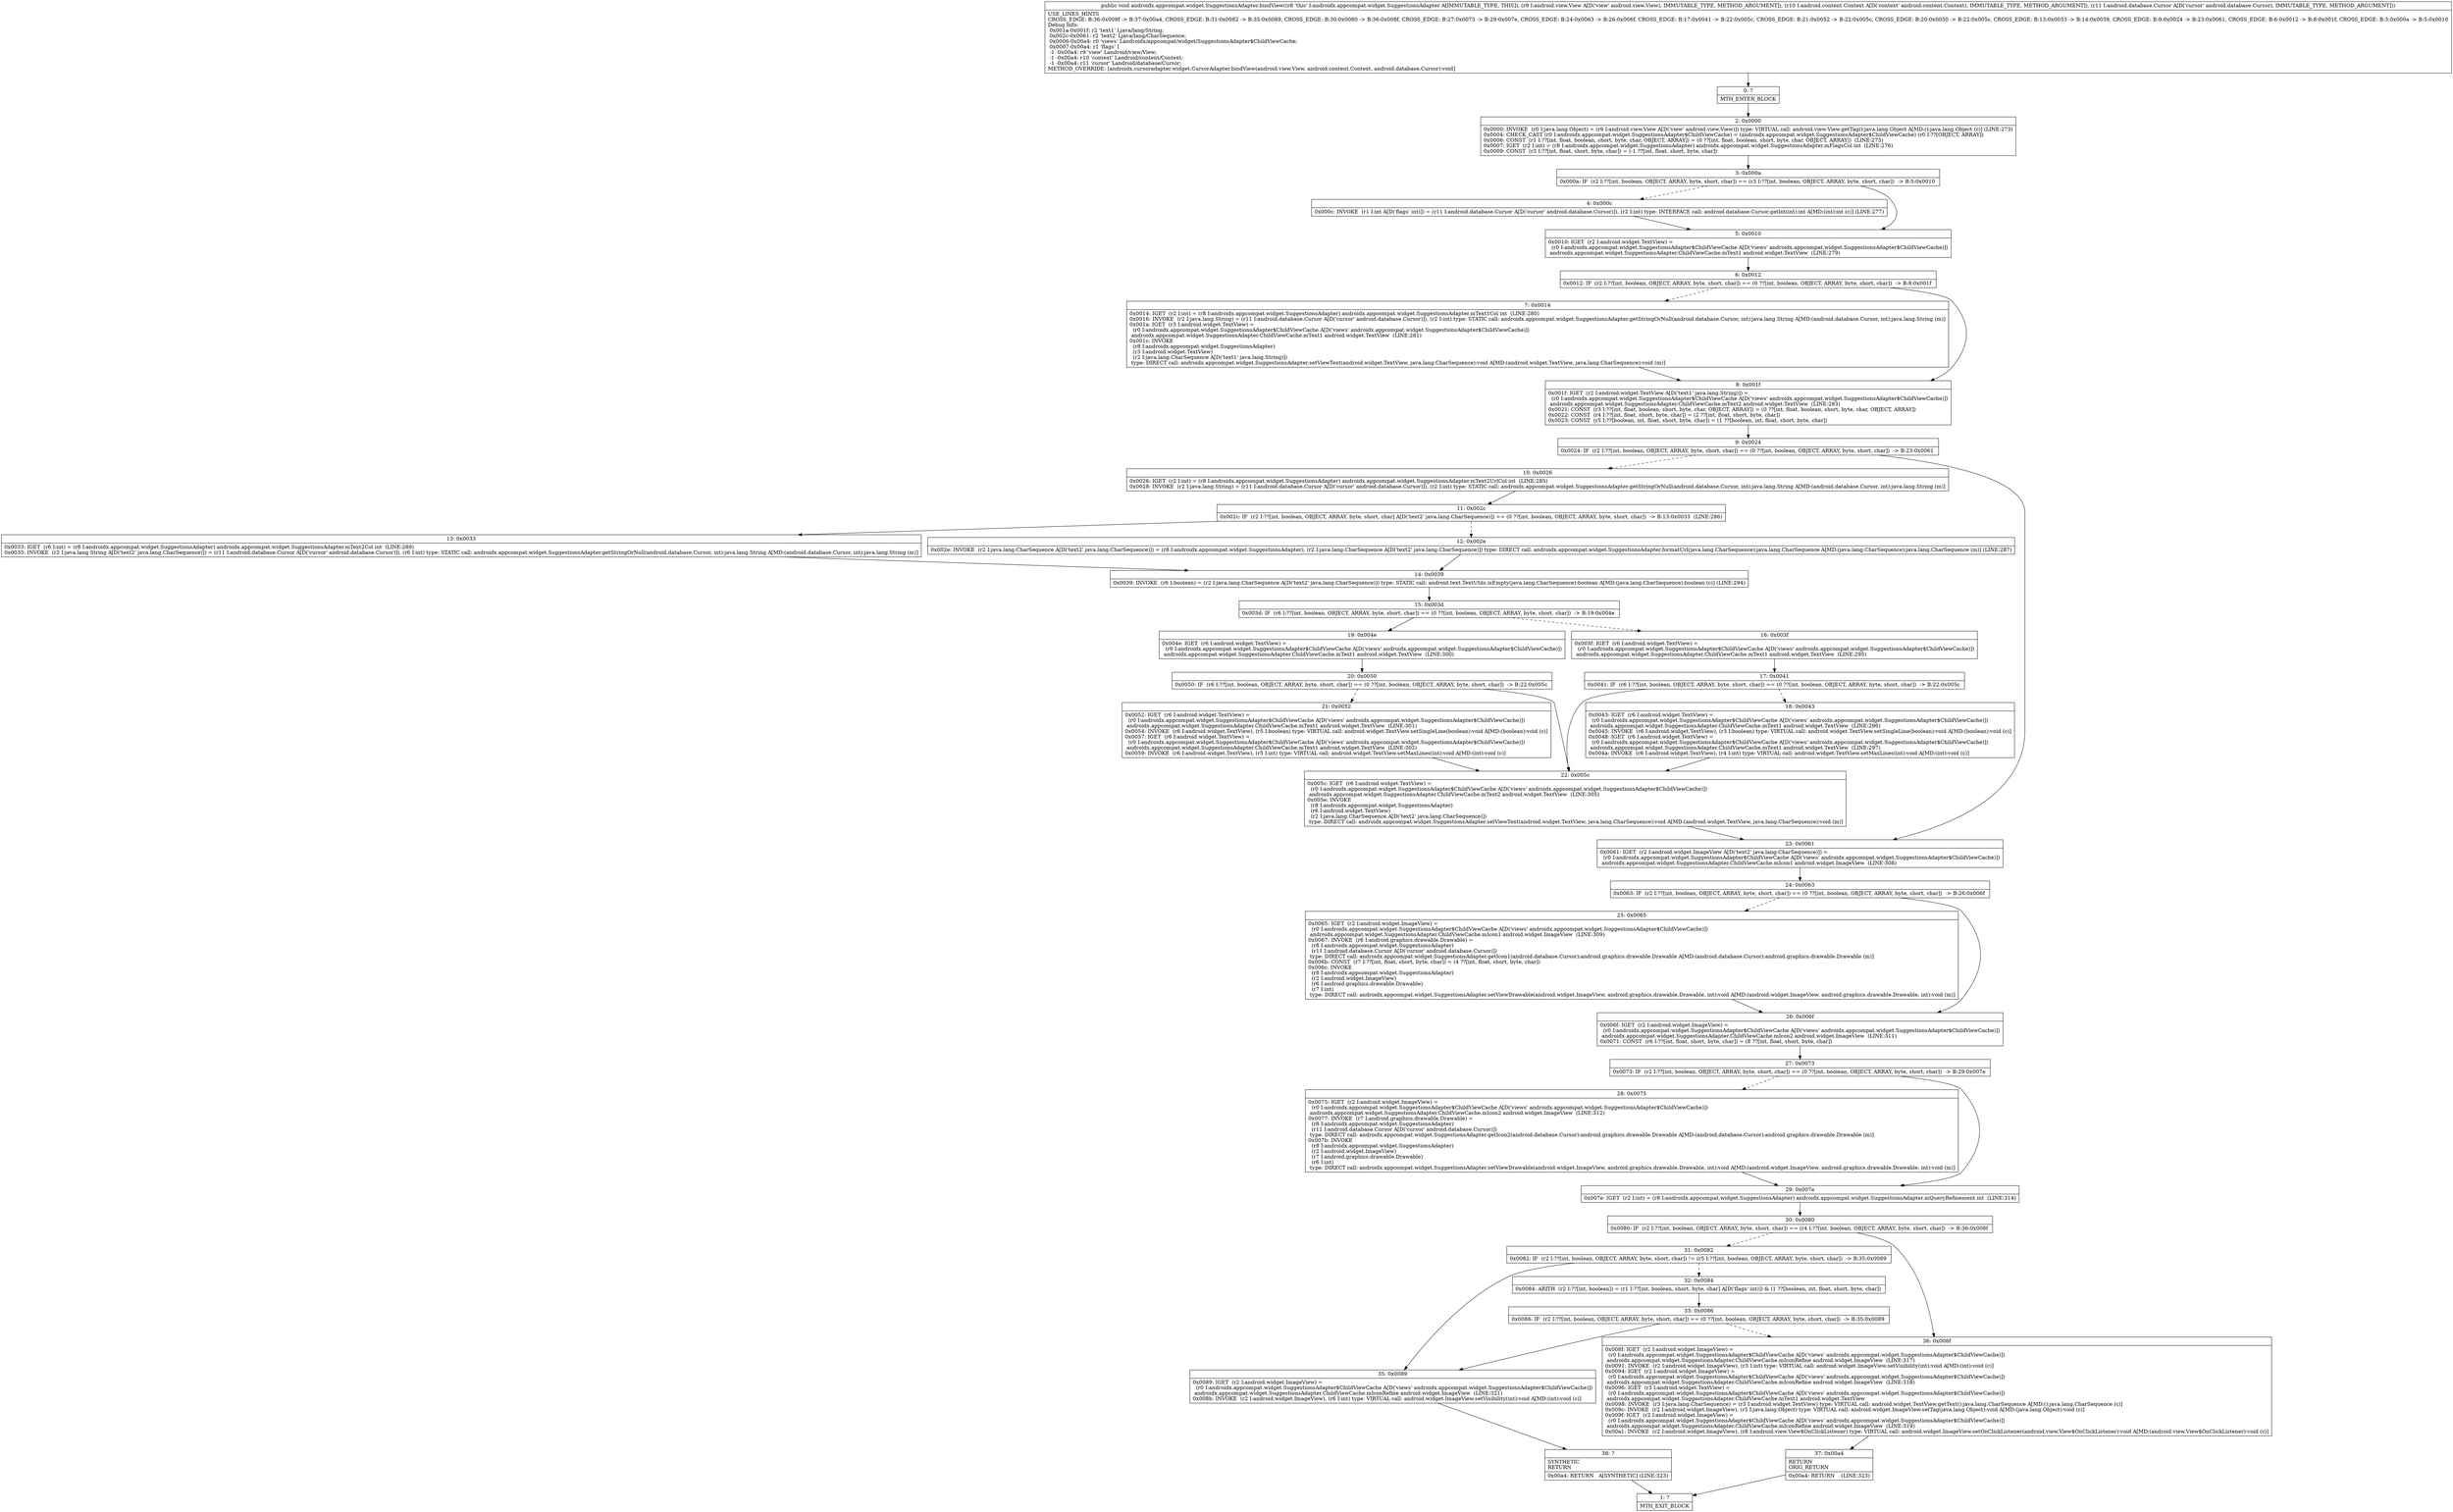 digraph "CFG forandroidx.appcompat.widget.SuggestionsAdapter.bindView(Landroid\/view\/View;Landroid\/content\/Context;Landroid\/database\/Cursor;)V" {
Node_0 [shape=record,label="{0\:\ ?|MTH_ENTER_BLOCK\l}"];
Node_2 [shape=record,label="{2\:\ 0x0000|0x0000: INVOKE  (r0 I:java.lang.Object) = (r9 I:android.view.View A[D('view' android.view.View)]) type: VIRTUAL call: android.view.View.getTag():java.lang.Object A[MD:():java.lang.Object (c)] (LINE:273)\l0x0004: CHECK_CAST (r0 I:androidx.appcompat.widget.SuggestionsAdapter$ChildViewCache) = (androidx.appcompat.widget.SuggestionsAdapter$ChildViewCache) (r0 I:??[OBJECT, ARRAY]) \l0x0006: CONST  (r1 I:??[int, float, boolean, short, byte, char, OBJECT, ARRAY]) = (0 ??[int, float, boolean, short, byte, char, OBJECT, ARRAY])  (LINE:275)\l0x0007: IGET  (r2 I:int) = (r8 I:androidx.appcompat.widget.SuggestionsAdapter) androidx.appcompat.widget.SuggestionsAdapter.mFlagsCol int  (LINE:276)\l0x0009: CONST  (r3 I:??[int, float, short, byte, char]) = (\-1 ??[int, float, short, byte, char]) \l}"];
Node_3 [shape=record,label="{3\:\ 0x000a|0x000a: IF  (r2 I:??[int, boolean, OBJECT, ARRAY, byte, short, char]) == (r3 I:??[int, boolean, OBJECT, ARRAY, byte, short, char])  \-\> B:5:0x0010 \l}"];
Node_4 [shape=record,label="{4\:\ 0x000c|0x000c: INVOKE  (r1 I:int A[D('flags' int)]) = (r11 I:android.database.Cursor A[D('cursor' android.database.Cursor)]), (r2 I:int) type: INTERFACE call: android.database.Cursor.getInt(int):int A[MD:(int):int (c)] (LINE:277)\l}"];
Node_5 [shape=record,label="{5\:\ 0x0010|0x0010: IGET  (r2 I:android.widget.TextView) = \l  (r0 I:androidx.appcompat.widget.SuggestionsAdapter$ChildViewCache A[D('views' androidx.appcompat.widget.SuggestionsAdapter$ChildViewCache)])\l androidx.appcompat.widget.SuggestionsAdapter.ChildViewCache.mText1 android.widget.TextView  (LINE:279)\l}"];
Node_6 [shape=record,label="{6\:\ 0x0012|0x0012: IF  (r2 I:??[int, boolean, OBJECT, ARRAY, byte, short, char]) == (0 ??[int, boolean, OBJECT, ARRAY, byte, short, char])  \-\> B:8:0x001f \l}"];
Node_7 [shape=record,label="{7\:\ 0x0014|0x0014: IGET  (r2 I:int) = (r8 I:androidx.appcompat.widget.SuggestionsAdapter) androidx.appcompat.widget.SuggestionsAdapter.mText1Col int  (LINE:280)\l0x0016: INVOKE  (r2 I:java.lang.String) = (r11 I:android.database.Cursor A[D('cursor' android.database.Cursor)]), (r2 I:int) type: STATIC call: androidx.appcompat.widget.SuggestionsAdapter.getStringOrNull(android.database.Cursor, int):java.lang.String A[MD:(android.database.Cursor, int):java.lang.String (m)]\l0x001a: IGET  (r3 I:android.widget.TextView) = \l  (r0 I:androidx.appcompat.widget.SuggestionsAdapter$ChildViewCache A[D('views' androidx.appcompat.widget.SuggestionsAdapter$ChildViewCache)])\l androidx.appcompat.widget.SuggestionsAdapter.ChildViewCache.mText1 android.widget.TextView  (LINE:281)\l0x001c: INVOKE  \l  (r8 I:androidx.appcompat.widget.SuggestionsAdapter)\l  (r3 I:android.widget.TextView)\l  (r2 I:java.lang.CharSequence A[D('text1' java.lang.String)])\l type: DIRECT call: androidx.appcompat.widget.SuggestionsAdapter.setViewText(android.widget.TextView, java.lang.CharSequence):void A[MD:(android.widget.TextView, java.lang.CharSequence):void (m)]\l}"];
Node_8 [shape=record,label="{8\:\ 0x001f|0x001f: IGET  (r2 I:android.widget.TextView A[D('text1' java.lang.String)]) = \l  (r0 I:androidx.appcompat.widget.SuggestionsAdapter$ChildViewCache A[D('views' androidx.appcompat.widget.SuggestionsAdapter$ChildViewCache)])\l androidx.appcompat.widget.SuggestionsAdapter.ChildViewCache.mText2 android.widget.TextView  (LINE:283)\l0x0021: CONST  (r3 I:??[int, float, boolean, short, byte, char, OBJECT, ARRAY]) = (0 ??[int, float, boolean, short, byte, char, OBJECT, ARRAY]) \l0x0022: CONST  (r4 I:??[int, float, short, byte, char]) = (2 ??[int, float, short, byte, char]) \l0x0023: CONST  (r5 I:??[boolean, int, float, short, byte, char]) = (1 ??[boolean, int, float, short, byte, char]) \l}"];
Node_9 [shape=record,label="{9\:\ 0x0024|0x0024: IF  (r2 I:??[int, boolean, OBJECT, ARRAY, byte, short, char]) == (0 ??[int, boolean, OBJECT, ARRAY, byte, short, char])  \-\> B:23:0x0061 \l}"];
Node_10 [shape=record,label="{10\:\ 0x0026|0x0026: IGET  (r2 I:int) = (r8 I:androidx.appcompat.widget.SuggestionsAdapter) androidx.appcompat.widget.SuggestionsAdapter.mText2UrlCol int  (LINE:285)\l0x0028: INVOKE  (r2 I:java.lang.String) = (r11 I:android.database.Cursor A[D('cursor' android.database.Cursor)]), (r2 I:int) type: STATIC call: androidx.appcompat.widget.SuggestionsAdapter.getStringOrNull(android.database.Cursor, int):java.lang.String A[MD:(android.database.Cursor, int):java.lang.String (m)]\l}"];
Node_11 [shape=record,label="{11\:\ 0x002c|0x002c: IF  (r2 I:??[int, boolean, OBJECT, ARRAY, byte, short, char] A[D('text2' java.lang.CharSequence)]) == (0 ??[int, boolean, OBJECT, ARRAY, byte, short, char])  \-\> B:13:0x0033  (LINE:286)\l}"];
Node_12 [shape=record,label="{12\:\ 0x002e|0x002e: INVOKE  (r2 I:java.lang.CharSequence A[D('text2' java.lang.CharSequence)]) = (r8 I:androidx.appcompat.widget.SuggestionsAdapter), (r2 I:java.lang.CharSequence A[D('text2' java.lang.CharSequence)]) type: DIRECT call: androidx.appcompat.widget.SuggestionsAdapter.formatUrl(java.lang.CharSequence):java.lang.CharSequence A[MD:(java.lang.CharSequence):java.lang.CharSequence (m)] (LINE:287)\l}"];
Node_14 [shape=record,label="{14\:\ 0x0039|0x0039: INVOKE  (r6 I:boolean) = (r2 I:java.lang.CharSequence A[D('text2' java.lang.CharSequence)]) type: STATIC call: android.text.TextUtils.isEmpty(java.lang.CharSequence):boolean A[MD:(java.lang.CharSequence):boolean (c)] (LINE:294)\l}"];
Node_15 [shape=record,label="{15\:\ 0x003d|0x003d: IF  (r6 I:??[int, boolean, OBJECT, ARRAY, byte, short, char]) == (0 ??[int, boolean, OBJECT, ARRAY, byte, short, char])  \-\> B:19:0x004e \l}"];
Node_16 [shape=record,label="{16\:\ 0x003f|0x003f: IGET  (r6 I:android.widget.TextView) = \l  (r0 I:androidx.appcompat.widget.SuggestionsAdapter$ChildViewCache A[D('views' androidx.appcompat.widget.SuggestionsAdapter$ChildViewCache)])\l androidx.appcompat.widget.SuggestionsAdapter.ChildViewCache.mText1 android.widget.TextView  (LINE:295)\l}"];
Node_17 [shape=record,label="{17\:\ 0x0041|0x0041: IF  (r6 I:??[int, boolean, OBJECT, ARRAY, byte, short, char]) == (0 ??[int, boolean, OBJECT, ARRAY, byte, short, char])  \-\> B:22:0x005c \l}"];
Node_18 [shape=record,label="{18\:\ 0x0043|0x0043: IGET  (r6 I:android.widget.TextView) = \l  (r0 I:androidx.appcompat.widget.SuggestionsAdapter$ChildViewCache A[D('views' androidx.appcompat.widget.SuggestionsAdapter$ChildViewCache)])\l androidx.appcompat.widget.SuggestionsAdapter.ChildViewCache.mText1 android.widget.TextView  (LINE:296)\l0x0045: INVOKE  (r6 I:android.widget.TextView), (r3 I:boolean) type: VIRTUAL call: android.widget.TextView.setSingleLine(boolean):void A[MD:(boolean):void (c)]\l0x0048: IGET  (r6 I:android.widget.TextView) = \l  (r0 I:androidx.appcompat.widget.SuggestionsAdapter$ChildViewCache A[D('views' androidx.appcompat.widget.SuggestionsAdapter$ChildViewCache)])\l androidx.appcompat.widget.SuggestionsAdapter.ChildViewCache.mText1 android.widget.TextView  (LINE:297)\l0x004a: INVOKE  (r6 I:android.widget.TextView), (r4 I:int) type: VIRTUAL call: android.widget.TextView.setMaxLines(int):void A[MD:(int):void (c)]\l}"];
Node_22 [shape=record,label="{22\:\ 0x005c|0x005c: IGET  (r6 I:android.widget.TextView) = \l  (r0 I:androidx.appcompat.widget.SuggestionsAdapter$ChildViewCache A[D('views' androidx.appcompat.widget.SuggestionsAdapter$ChildViewCache)])\l androidx.appcompat.widget.SuggestionsAdapter.ChildViewCache.mText2 android.widget.TextView  (LINE:305)\l0x005e: INVOKE  \l  (r8 I:androidx.appcompat.widget.SuggestionsAdapter)\l  (r6 I:android.widget.TextView)\l  (r2 I:java.lang.CharSequence A[D('text2' java.lang.CharSequence)])\l type: DIRECT call: androidx.appcompat.widget.SuggestionsAdapter.setViewText(android.widget.TextView, java.lang.CharSequence):void A[MD:(android.widget.TextView, java.lang.CharSequence):void (m)]\l}"];
Node_19 [shape=record,label="{19\:\ 0x004e|0x004e: IGET  (r6 I:android.widget.TextView) = \l  (r0 I:androidx.appcompat.widget.SuggestionsAdapter$ChildViewCache A[D('views' androidx.appcompat.widget.SuggestionsAdapter$ChildViewCache)])\l androidx.appcompat.widget.SuggestionsAdapter.ChildViewCache.mText1 android.widget.TextView  (LINE:300)\l}"];
Node_20 [shape=record,label="{20\:\ 0x0050|0x0050: IF  (r6 I:??[int, boolean, OBJECT, ARRAY, byte, short, char]) == (0 ??[int, boolean, OBJECT, ARRAY, byte, short, char])  \-\> B:22:0x005c \l}"];
Node_21 [shape=record,label="{21\:\ 0x0052|0x0052: IGET  (r6 I:android.widget.TextView) = \l  (r0 I:androidx.appcompat.widget.SuggestionsAdapter$ChildViewCache A[D('views' androidx.appcompat.widget.SuggestionsAdapter$ChildViewCache)])\l androidx.appcompat.widget.SuggestionsAdapter.ChildViewCache.mText1 android.widget.TextView  (LINE:301)\l0x0054: INVOKE  (r6 I:android.widget.TextView), (r5 I:boolean) type: VIRTUAL call: android.widget.TextView.setSingleLine(boolean):void A[MD:(boolean):void (c)]\l0x0057: IGET  (r6 I:android.widget.TextView) = \l  (r0 I:androidx.appcompat.widget.SuggestionsAdapter$ChildViewCache A[D('views' androidx.appcompat.widget.SuggestionsAdapter$ChildViewCache)])\l androidx.appcompat.widget.SuggestionsAdapter.ChildViewCache.mText1 android.widget.TextView  (LINE:302)\l0x0059: INVOKE  (r6 I:android.widget.TextView), (r5 I:int) type: VIRTUAL call: android.widget.TextView.setMaxLines(int):void A[MD:(int):void (c)]\l}"];
Node_13 [shape=record,label="{13\:\ 0x0033|0x0033: IGET  (r6 I:int) = (r8 I:androidx.appcompat.widget.SuggestionsAdapter) androidx.appcompat.widget.SuggestionsAdapter.mText2Col int  (LINE:289)\l0x0035: INVOKE  (r2 I:java.lang.String A[D('text2' java.lang.CharSequence)]) = (r11 I:android.database.Cursor A[D('cursor' android.database.Cursor)]), (r6 I:int) type: STATIC call: androidx.appcompat.widget.SuggestionsAdapter.getStringOrNull(android.database.Cursor, int):java.lang.String A[MD:(android.database.Cursor, int):java.lang.String (m)]\l}"];
Node_23 [shape=record,label="{23\:\ 0x0061|0x0061: IGET  (r2 I:android.widget.ImageView A[D('text2' java.lang.CharSequence)]) = \l  (r0 I:androidx.appcompat.widget.SuggestionsAdapter$ChildViewCache A[D('views' androidx.appcompat.widget.SuggestionsAdapter$ChildViewCache)])\l androidx.appcompat.widget.SuggestionsAdapter.ChildViewCache.mIcon1 android.widget.ImageView  (LINE:308)\l}"];
Node_24 [shape=record,label="{24\:\ 0x0063|0x0063: IF  (r2 I:??[int, boolean, OBJECT, ARRAY, byte, short, char]) == (0 ??[int, boolean, OBJECT, ARRAY, byte, short, char])  \-\> B:26:0x006f \l}"];
Node_25 [shape=record,label="{25\:\ 0x0065|0x0065: IGET  (r2 I:android.widget.ImageView) = \l  (r0 I:androidx.appcompat.widget.SuggestionsAdapter$ChildViewCache A[D('views' androidx.appcompat.widget.SuggestionsAdapter$ChildViewCache)])\l androidx.appcompat.widget.SuggestionsAdapter.ChildViewCache.mIcon1 android.widget.ImageView  (LINE:309)\l0x0067: INVOKE  (r6 I:android.graphics.drawable.Drawable) = \l  (r8 I:androidx.appcompat.widget.SuggestionsAdapter)\l  (r11 I:android.database.Cursor A[D('cursor' android.database.Cursor)])\l type: DIRECT call: androidx.appcompat.widget.SuggestionsAdapter.getIcon1(android.database.Cursor):android.graphics.drawable.Drawable A[MD:(android.database.Cursor):android.graphics.drawable.Drawable (m)]\l0x006b: CONST  (r7 I:??[int, float, short, byte, char]) = (4 ??[int, float, short, byte, char]) \l0x006c: INVOKE  \l  (r8 I:androidx.appcompat.widget.SuggestionsAdapter)\l  (r2 I:android.widget.ImageView)\l  (r6 I:android.graphics.drawable.Drawable)\l  (r7 I:int)\l type: DIRECT call: androidx.appcompat.widget.SuggestionsAdapter.setViewDrawable(android.widget.ImageView, android.graphics.drawable.Drawable, int):void A[MD:(android.widget.ImageView, android.graphics.drawable.Drawable, int):void (m)]\l}"];
Node_26 [shape=record,label="{26\:\ 0x006f|0x006f: IGET  (r2 I:android.widget.ImageView) = \l  (r0 I:androidx.appcompat.widget.SuggestionsAdapter$ChildViewCache A[D('views' androidx.appcompat.widget.SuggestionsAdapter$ChildViewCache)])\l androidx.appcompat.widget.SuggestionsAdapter.ChildViewCache.mIcon2 android.widget.ImageView  (LINE:311)\l0x0071: CONST  (r6 I:??[int, float, short, byte, char]) = (8 ??[int, float, short, byte, char]) \l}"];
Node_27 [shape=record,label="{27\:\ 0x0073|0x0073: IF  (r2 I:??[int, boolean, OBJECT, ARRAY, byte, short, char]) == (0 ??[int, boolean, OBJECT, ARRAY, byte, short, char])  \-\> B:29:0x007e \l}"];
Node_28 [shape=record,label="{28\:\ 0x0075|0x0075: IGET  (r2 I:android.widget.ImageView) = \l  (r0 I:androidx.appcompat.widget.SuggestionsAdapter$ChildViewCache A[D('views' androidx.appcompat.widget.SuggestionsAdapter$ChildViewCache)])\l androidx.appcompat.widget.SuggestionsAdapter.ChildViewCache.mIcon2 android.widget.ImageView  (LINE:312)\l0x0077: INVOKE  (r7 I:android.graphics.drawable.Drawable) = \l  (r8 I:androidx.appcompat.widget.SuggestionsAdapter)\l  (r11 I:android.database.Cursor A[D('cursor' android.database.Cursor)])\l type: DIRECT call: androidx.appcompat.widget.SuggestionsAdapter.getIcon2(android.database.Cursor):android.graphics.drawable.Drawable A[MD:(android.database.Cursor):android.graphics.drawable.Drawable (m)]\l0x007b: INVOKE  \l  (r8 I:androidx.appcompat.widget.SuggestionsAdapter)\l  (r2 I:android.widget.ImageView)\l  (r7 I:android.graphics.drawable.Drawable)\l  (r6 I:int)\l type: DIRECT call: androidx.appcompat.widget.SuggestionsAdapter.setViewDrawable(android.widget.ImageView, android.graphics.drawable.Drawable, int):void A[MD:(android.widget.ImageView, android.graphics.drawable.Drawable, int):void (m)]\l}"];
Node_29 [shape=record,label="{29\:\ 0x007e|0x007e: IGET  (r2 I:int) = (r8 I:androidx.appcompat.widget.SuggestionsAdapter) androidx.appcompat.widget.SuggestionsAdapter.mQueryRefinement int  (LINE:314)\l}"];
Node_30 [shape=record,label="{30\:\ 0x0080|0x0080: IF  (r2 I:??[int, boolean, OBJECT, ARRAY, byte, short, char]) == (r4 I:??[int, boolean, OBJECT, ARRAY, byte, short, char])  \-\> B:36:0x008f \l}"];
Node_31 [shape=record,label="{31\:\ 0x0082|0x0082: IF  (r2 I:??[int, boolean, OBJECT, ARRAY, byte, short, char]) != (r5 I:??[int, boolean, OBJECT, ARRAY, byte, short, char])  \-\> B:35:0x0089 \l}"];
Node_32 [shape=record,label="{32\:\ 0x0084|0x0084: ARITH  (r2 I:??[int, boolean]) = (r1 I:??[int, boolean, short, byte, char] A[D('flags' int)]) & (1 ??[boolean, int, float, short, byte, char]) \l}"];
Node_33 [shape=record,label="{33\:\ 0x0086|0x0086: IF  (r2 I:??[int, boolean, OBJECT, ARRAY, byte, short, char]) == (0 ??[int, boolean, OBJECT, ARRAY, byte, short, char])  \-\> B:35:0x0089 \l}"];
Node_35 [shape=record,label="{35\:\ 0x0089|0x0089: IGET  (r2 I:android.widget.ImageView) = \l  (r0 I:androidx.appcompat.widget.SuggestionsAdapter$ChildViewCache A[D('views' androidx.appcompat.widget.SuggestionsAdapter$ChildViewCache)])\l androidx.appcompat.widget.SuggestionsAdapter.ChildViewCache.mIconRefine android.widget.ImageView  (LINE:321)\l0x008b: INVOKE  (r2 I:android.widget.ImageView), (r6 I:int) type: VIRTUAL call: android.widget.ImageView.setVisibility(int):void A[MD:(int):void (c)]\l}"];
Node_38 [shape=record,label="{38\:\ ?|SYNTHETIC\lRETURN\l|0x00a4: RETURN   A[SYNTHETIC] (LINE:323)\l}"];
Node_1 [shape=record,label="{1\:\ ?|MTH_EXIT_BLOCK\l}"];
Node_36 [shape=record,label="{36\:\ 0x008f|0x008f: IGET  (r2 I:android.widget.ImageView) = \l  (r0 I:androidx.appcompat.widget.SuggestionsAdapter$ChildViewCache A[D('views' androidx.appcompat.widget.SuggestionsAdapter$ChildViewCache)])\l androidx.appcompat.widget.SuggestionsAdapter.ChildViewCache.mIconRefine android.widget.ImageView  (LINE:317)\l0x0091: INVOKE  (r2 I:android.widget.ImageView), (r3 I:int) type: VIRTUAL call: android.widget.ImageView.setVisibility(int):void A[MD:(int):void (c)]\l0x0094: IGET  (r2 I:android.widget.ImageView) = \l  (r0 I:androidx.appcompat.widget.SuggestionsAdapter$ChildViewCache A[D('views' androidx.appcompat.widget.SuggestionsAdapter$ChildViewCache)])\l androidx.appcompat.widget.SuggestionsAdapter.ChildViewCache.mIconRefine android.widget.ImageView  (LINE:318)\l0x0096: IGET  (r3 I:android.widget.TextView) = \l  (r0 I:androidx.appcompat.widget.SuggestionsAdapter$ChildViewCache A[D('views' androidx.appcompat.widget.SuggestionsAdapter$ChildViewCache)])\l androidx.appcompat.widget.SuggestionsAdapter.ChildViewCache.mText1 android.widget.TextView \l0x0098: INVOKE  (r3 I:java.lang.CharSequence) = (r3 I:android.widget.TextView) type: VIRTUAL call: android.widget.TextView.getText():java.lang.CharSequence A[MD:():java.lang.CharSequence (c)]\l0x009c: INVOKE  (r2 I:android.widget.ImageView), (r3 I:java.lang.Object) type: VIRTUAL call: android.widget.ImageView.setTag(java.lang.Object):void A[MD:(java.lang.Object):void (c)]\l0x009f: IGET  (r2 I:android.widget.ImageView) = \l  (r0 I:androidx.appcompat.widget.SuggestionsAdapter$ChildViewCache A[D('views' androidx.appcompat.widget.SuggestionsAdapter$ChildViewCache)])\l androidx.appcompat.widget.SuggestionsAdapter.ChildViewCache.mIconRefine android.widget.ImageView  (LINE:319)\l0x00a1: INVOKE  (r2 I:android.widget.ImageView), (r8 I:android.view.View$OnClickListener) type: VIRTUAL call: android.widget.ImageView.setOnClickListener(android.view.View$OnClickListener):void A[MD:(android.view.View$OnClickListener):void (c)]\l}"];
Node_37 [shape=record,label="{37\:\ 0x00a4|RETURN\lORIG_RETURN\l|0x00a4: RETURN    (LINE:323)\l}"];
MethodNode[shape=record,label="{public void androidx.appcompat.widget.SuggestionsAdapter.bindView((r8 'this' I:androidx.appcompat.widget.SuggestionsAdapter A[IMMUTABLE_TYPE, THIS]), (r9 I:android.view.View A[D('view' android.view.View), IMMUTABLE_TYPE, METHOD_ARGUMENT]), (r10 I:android.content.Context A[D('context' android.content.Context), IMMUTABLE_TYPE, METHOD_ARGUMENT]), (r11 I:android.database.Cursor A[D('cursor' android.database.Cursor), IMMUTABLE_TYPE, METHOD_ARGUMENT]))  | USE_LINES_HINTS\lCROSS_EDGE: B:36:0x008f \-\> B:37:0x00a4, CROSS_EDGE: B:31:0x0082 \-\> B:35:0x0089, CROSS_EDGE: B:30:0x0080 \-\> B:36:0x008f, CROSS_EDGE: B:27:0x0073 \-\> B:29:0x007e, CROSS_EDGE: B:24:0x0063 \-\> B:26:0x006f, CROSS_EDGE: B:17:0x0041 \-\> B:22:0x005c, CROSS_EDGE: B:21:0x0052 \-\> B:22:0x005c, CROSS_EDGE: B:20:0x0050 \-\> B:22:0x005c, CROSS_EDGE: B:13:0x0033 \-\> B:14:0x0039, CROSS_EDGE: B:9:0x0024 \-\> B:23:0x0061, CROSS_EDGE: B:6:0x0012 \-\> B:8:0x001f, CROSS_EDGE: B:3:0x000a \-\> B:5:0x0010\lDebug Info:\l  0x001a\-0x001f: r2 'text1' Ljava\/lang\/String;\l  0x002c\-0x0061: r2 'text2' Ljava\/lang\/CharSequence;\l  0x0006\-0x00a4: r0 'views' Landroidx\/appcompat\/widget\/SuggestionsAdapter$ChildViewCache;\l  0x0007\-0x00a4: r1 'flags' I\l  \-1 \-0x00a4: r9 'view' Landroid\/view\/View;\l  \-1 \-0x00a4: r10 'context' Landroid\/content\/Context;\l  \-1 \-0x00a4: r11 'cursor' Landroid\/database\/Cursor;\lMETHOD_OVERRIDE: [androidx.cursoradapter.widget.CursorAdapter.bindView(android.view.View, android.content.Context, android.database.Cursor):void]\l}"];
MethodNode -> Node_0;Node_0 -> Node_2;
Node_2 -> Node_3;
Node_3 -> Node_4[style=dashed];
Node_3 -> Node_5;
Node_4 -> Node_5;
Node_5 -> Node_6;
Node_6 -> Node_7[style=dashed];
Node_6 -> Node_8;
Node_7 -> Node_8;
Node_8 -> Node_9;
Node_9 -> Node_10[style=dashed];
Node_9 -> Node_23;
Node_10 -> Node_11;
Node_11 -> Node_12[style=dashed];
Node_11 -> Node_13;
Node_12 -> Node_14;
Node_14 -> Node_15;
Node_15 -> Node_16[style=dashed];
Node_15 -> Node_19;
Node_16 -> Node_17;
Node_17 -> Node_18[style=dashed];
Node_17 -> Node_22;
Node_18 -> Node_22;
Node_22 -> Node_23;
Node_19 -> Node_20;
Node_20 -> Node_21[style=dashed];
Node_20 -> Node_22;
Node_21 -> Node_22;
Node_13 -> Node_14;
Node_23 -> Node_24;
Node_24 -> Node_25[style=dashed];
Node_24 -> Node_26;
Node_25 -> Node_26;
Node_26 -> Node_27;
Node_27 -> Node_28[style=dashed];
Node_27 -> Node_29;
Node_28 -> Node_29;
Node_29 -> Node_30;
Node_30 -> Node_31[style=dashed];
Node_30 -> Node_36;
Node_31 -> Node_32[style=dashed];
Node_31 -> Node_35;
Node_32 -> Node_33;
Node_33 -> Node_35;
Node_33 -> Node_36[style=dashed];
Node_35 -> Node_38;
Node_38 -> Node_1;
Node_36 -> Node_37;
Node_37 -> Node_1;
}

